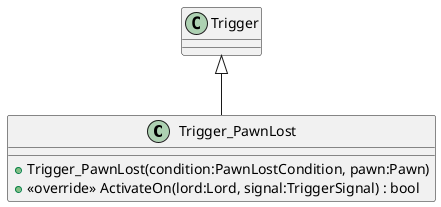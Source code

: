@startuml
class Trigger_PawnLost {
    + Trigger_PawnLost(condition:PawnLostCondition, pawn:Pawn)
    + <<override>> ActivateOn(lord:Lord, signal:TriggerSignal) : bool
}
Trigger <|-- Trigger_PawnLost
@enduml
